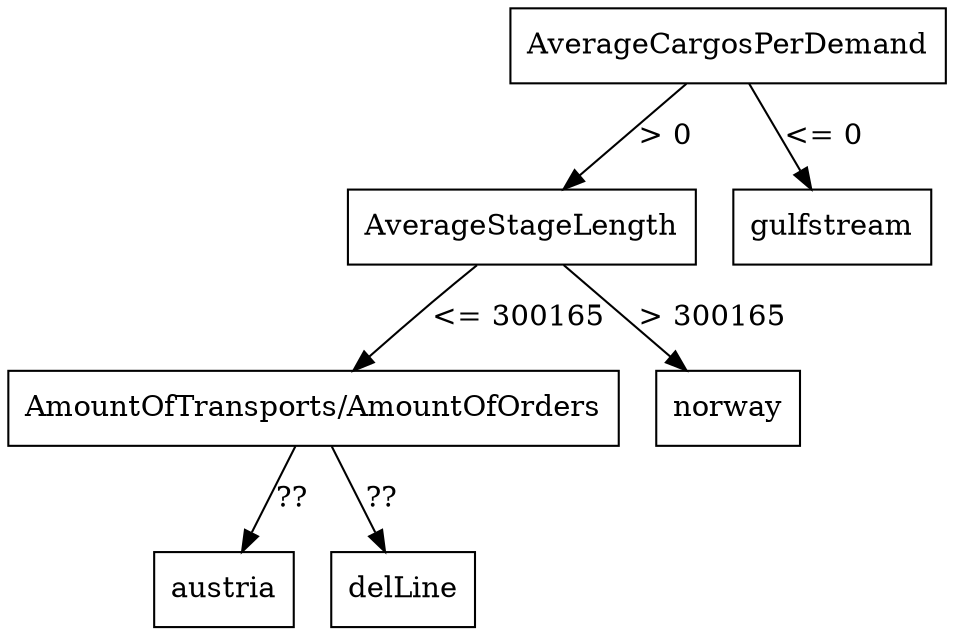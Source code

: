 digraph ex01 {
    size="8,5"
    node [shape = box];
    "AmountOfTransports/AmountOfOrders" -> "austria" [ label = "??"];
    "AverageCargosPerDemand" -> "AverageStageLength" [ label = "> 0" ];
    "AverageStageLength" -> "norway" [ label = "> 300165" ];
    "AverageStageLength" -> "AmountOfTransports/AmountOfOrders" [ label = "<= 300165" ];
    "AverageCargosPerDemand" -> "gulfstream" [ label = "<= 0" ];
    "AmountOfTransports/AmountOfOrders" -> "delLine" [ label = "??" ];
}